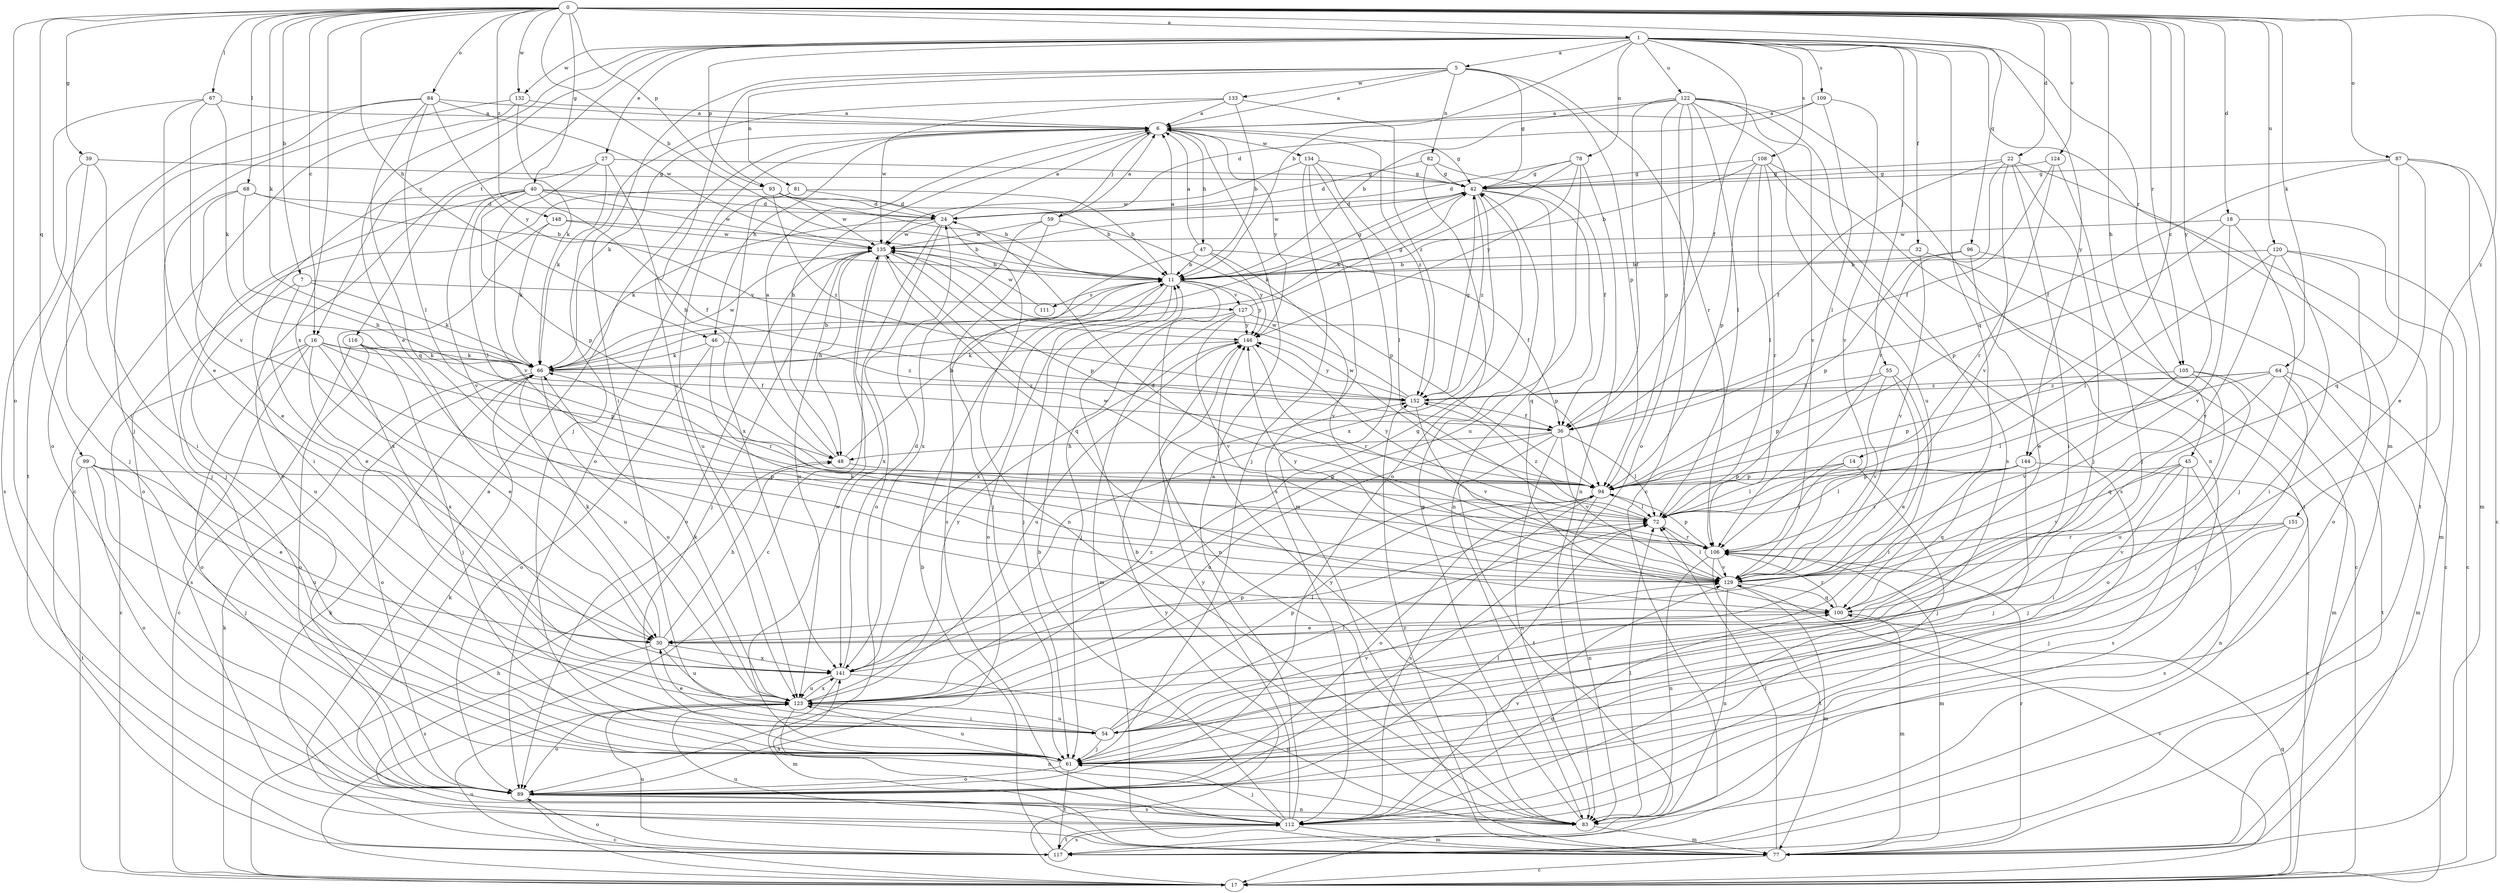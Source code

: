 strict digraph  {
0;
1;
5;
6;
7;
11;
14;
16;
17;
18;
22;
24;
27;
30;
32;
36;
39;
40;
42;
45;
46;
47;
48;
54;
55;
59;
61;
64;
66;
67;
68;
72;
77;
78;
81;
82;
83;
84;
87;
89;
93;
94;
96;
99;
100;
105;
106;
108;
109;
111;
112;
116;
117;
120;
122;
123;
124;
127;
129;
132;
133;
134;
135;
141;
144;
146;
148;
151;
152;
0 -> 1  [label=a];
0 -> 7  [label=b];
0 -> 11  [label=b];
0 -> 14  [label=c];
0 -> 16  [label=c];
0 -> 18  [label=d];
0 -> 22  [label=d];
0 -> 39  [label=g];
0 -> 40  [label=g];
0 -> 45  [label=h];
0 -> 46  [label=h];
0 -> 64  [label=k];
0 -> 66  [label=k];
0 -> 67  [label=l];
0 -> 68  [label=l];
0 -> 84  [label=o];
0 -> 87  [label=o];
0 -> 89  [label=o];
0 -> 93  [label=p];
0 -> 96  [label=q];
0 -> 99  [label=q];
0 -> 105  [label=r];
0 -> 120  [label=u];
0 -> 124  [label=v];
0 -> 132  [label=w];
0 -> 141  [label=x];
0 -> 144  [label=y];
0 -> 148  [label=z];
0 -> 151  [label=z];
1 -> 5  [label=a];
1 -> 11  [label=b];
1 -> 16  [label=c];
1 -> 27  [label=e];
1 -> 30  [label=e];
1 -> 32  [label=f];
1 -> 36  [label=f];
1 -> 55  [label=j];
1 -> 77  [label=m];
1 -> 78  [label=n];
1 -> 93  [label=p];
1 -> 100  [label=q];
1 -> 105  [label=r];
1 -> 108  [label=s];
1 -> 109  [label=s];
1 -> 116  [label=t];
1 -> 122  [label=u];
1 -> 132  [label=w];
1 -> 144  [label=y];
5 -> 6  [label=a];
5 -> 42  [label=g];
5 -> 54  [label=i];
5 -> 81  [label=n];
5 -> 82  [label=n];
5 -> 94  [label=p];
5 -> 106  [label=r];
5 -> 123  [label=u];
5 -> 133  [label=w];
6 -> 42  [label=g];
6 -> 46  [label=h];
6 -> 47  [label=h];
6 -> 48  [label=h];
6 -> 59  [label=j];
6 -> 66  [label=k];
6 -> 89  [label=o];
6 -> 134  [label=w];
6 -> 146  [label=y];
6 -> 152  [label=z];
7 -> 30  [label=e];
7 -> 66  [label=k];
7 -> 123  [label=u];
7 -> 127  [label=v];
11 -> 6  [label=a];
11 -> 42  [label=g];
11 -> 61  [label=j];
11 -> 83  [label=n];
11 -> 89  [label=o];
11 -> 111  [label=s];
11 -> 127  [label=v];
11 -> 141  [label=x];
11 -> 146  [label=y];
14 -> 61  [label=j];
14 -> 72  [label=l];
14 -> 94  [label=p];
14 -> 106  [label=r];
16 -> 17  [label=c];
16 -> 30  [label=e];
16 -> 36  [label=f];
16 -> 66  [label=k];
16 -> 89  [label=o];
16 -> 94  [label=p];
16 -> 112  [label=s];
16 -> 141  [label=x];
17 -> 48  [label=h];
17 -> 66  [label=k];
17 -> 100  [label=q];
17 -> 123  [label=u];
17 -> 129  [label=v];
17 -> 146  [label=y];
18 -> 61  [label=j];
18 -> 77  [label=m];
18 -> 94  [label=p];
18 -> 129  [label=v];
18 -> 135  [label=w];
22 -> 36  [label=f];
22 -> 42  [label=g];
22 -> 54  [label=i];
22 -> 61  [label=j];
22 -> 106  [label=r];
22 -> 117  [label=t];
22 -> 129  [label=v];
24 -> 6  [label=a];
24 -> 17  [label=c];
24 -> 66  [label=k];
24 -> 83  [label=n];
24 -> 89  [label=o];
24 -> 135  [label=w];
27 -> 42  [label=g];
27 -> 48  [label=h];
27 -> 66  [label=k];
27 -> 89  [label=o];
27 -> 129  [label=v];
30 -> 48  [label=h];
30 -> 66  [label=k];
30 -> 112  [label=s];
30 -> 123  [label=u];
30 -> 141  [label=x];
32 -> 11  [label=b];
32 -> 17  [label=c];
32 -> 129  [label=v];
36 -> 48  [label=h];
36 -> 72  [label=l];
36 -> 83  [label=n];
36 -> 117  [label=t];
36 -> 123  [label=u];
36 -> 129  [label=v];
39 -> 42  [label=g];
39 -> 54  [label=i];
39 -> 61  [label=j];
39 -> 112  [label=s];
40 -> 11  [label=b];
40 -> 24  [label=d];
40 -> 36  [label=f];
40 -> 54  [label=i];
40 -> 61  [label=j];
40 -> 72  [label=l];
40 -> 94  [label=p];
40 -> 129  [label=v];
40 -> 135  [label=w];
42 -> 24  [label=d];
42 -> 66  [label=k];
42 -> 83  [label=n];
42 -> 100  [label=q];
42 -> 135  [label=w];
42 -> 141  [label=x];
42 -> 152  [label=z];
45 -> 54  [label=i];
45 -> 61  [label=j];
45 -> 83  [label=n];
45 -> 94  [label=p];
45 -> 112  [label=s];
45 -> 129  [label=v];
46 -> 66  [label=k];
46 -> 89  [label=o];
46 -> 106  [label=r];
46 -> 152  [label=z];
47 -> 6  [label=a];
47 -> 11  [label=b];
47 -> 36  [label=f];
47 -> 61  [label=j];
47 -> 129  [label=v];
47 -> 146  [label=y];
48 -> 6  [label=a];
48 -> 11  [label=b];
48 -> 94  [label=p];
54 -> 30  [label=e];
54 -> 61  [label=j];
54 -> 72  [label=l];
54 -> 94  [label=p];
54 -> 123  [label=u];
54 -> 129  [label=v];
55 -> 30  [label=e];
55 -> 54  [label=i];
55 -> 94  [label=p];
55 -> 129  [label=v];
55 -> 152  [label=z];
59 -> 6  [label=a];
59 -> 94  [label=p];
59 -> 112  [label=s];
59 -> 135  [label=w];
59 -> 141  [label=x];
61 -> 89  [label=o];
61 -> 117  [label=t];
61 -> 123  [label=u];
61 -> 135  [label=w];
64 -> 61  [label=j];
64 -> 72  [label=l];
64 -> 77  [label=m];
64 -> 94  [label=p];
64 -> 100  [label=q];
64 -> 117  [label=t];
64 -> 152  [label=z];
66 -> 11  [label=b];
66 -> 89  [label=o];
66 -> 123  [label=u];
66 -> 135  [label=w];
66 -> 152  [label=z];
67 -> 6  [label=a];
67 -> 30  [label=e];
67 -> 54  [label=i];
67 -> 66  [label=k];
67 -> 129  [label=v];
68 -> 11  [label=b];
68 -> 24  [label=d];
68 -> 30  [label=e];
68 -> 48  [label=h];
68 -> 61  [label=j];
72 -> 106  [label=r];
72 -> 146  [label=y];
72 -> 152  [label=z];
77 -> 17  [label=c];
77 -> 66  [label=k];
77 -> 72  [label=l];
77 -> 106  [label=r];
77 -> 123  [label=u];
77 -> 152  [label=z];
78 -> 24  [label=d];
78 -> 42  [label=g];
78 -> 66  [label=k];
78 -> 83  [label=n];
78 -> 123  [label=u];
78 -> 146  [label=y];
81 -> 11  [label=b];
81 -> 24  [label=d];
81 -> 123  [label=u];
81 -> 141  [label=x];
82 -> 24  [label=d];
82 -> 36  [label=f];
82 -> 42  [label=g];
82 -> 89  [label=o];
83 -> 11  [label=b];
83 -> 42  [label=g];
83 -> 66  [label=k];
83 -> 72  [label=l];
83 -> 77  [label=m];
83 -> 146  [label=y];
84 -> 6  [label=a];
84 -> 61  [label=j];
84 -> 72  [label=l];
84 -> 100  [label=q];
84 -> 117  [label=t];
84 -> 135  [label=w];
84 -> 146  [label=y];
87 -> 17  [label=c];
87 -> 30  [label=e];
87 -> 36  [label=f];
87 -> 42  [label=g];
87 -> 77  [label=m];
87 -> 100  [label=q];
89 -> 17  [label=c];
89 -> 72  [label=l];
89 -> 83  [label=n];
89 -> 112  [label=s];
93 -> 11  [label=b];
93 -> 24  [label=d];
93 -> 89  [label=o];
93 -> 135  [label=w];
93 -> 152  [label=z];
94 -> 72  [label=l];
94 -> 83  [label=n];
94 -> 89  [label=o];
94 -> 112  [label=s];
94 -> 135  [label=w];
96 -> 11  [label=b];
96 -> 17  [label=c];
96 -> 30  [label=e];
96 -> 94  [label=p];
99 -> 30  [label=e];
99 -> 61  [label=j];
99 -> 89  [label=o];
99 -> 94  [label=p];
99 -> 117  [label=t];
99 -> 123  [label=u];
100 -> 30  [label=e];
100 -> 77  [label=m];
100 -> 106  [label=r];
105 -> 77  [label=m];
105 -> 89  [label=o];
105 -> 123  [label=u];
105 -> 129  [label=v];
105 -> 152  [label=z];
106 -> 24  [label=d];
106 -> 77  [label=m];
106 -> 83  [label=n];
106 -> 94  [label=p];
106 -> 117  [label=t];
106 -> 129  [label=v];
106 -> 135  [label=w];
108 -> 11  [label=b];
108 -> 42  [label=g];
108 -> 72  [label=l];
108 -> 94  [label=p];
108 -> 106  [label=r];
108 -> 112  [label=s];
108 -> 117  [label=t];
109 -> 6  [label=a];
109 -> 24  [label=d];
109 -> 72  [label=l];
109 -> 129  [label=v];
111 -> 135  [label=w];
112 -> 6  [label=a];
112 -> 11  [label=b];
112 -> 61  [label=j];
112 -> 77  [label=m];
112 -> 100  [label=q];
112 -> 117  [label=t];
112 -> 129  [label=v];
112 -> 141  [label=x];
112 -> 146  [label=y];
116 -> 17  [label=c];
116 -> 61  [label=j];
116 -> 66  [label=k];
116 -> 89  [label=o];
116 -> 123  [label=u];
117 -> 6  [label=a];
117 -> 11  [label=b];
117 -> 89  [label=o];
117 -> 112  [label=s];
117 -> 123  [label=u];
120 -> 11  [label=b];
120 -> 17  [label=c];
120 -> 54  [label=i];
120 -> 72  [label=l];
120 -> 89  [label=o];
120 -> 129  [label=v];
122 -> 6  [label=a];
122 -> 11  [label=b];
122 -> 17  [label=c];
122 -> 36  [label=f];
122 -> 72  [label=l];
122 -> 83  [label=n];
122 -> 89  [label=o];
122 -> 94  [label=p];
122 -> 112  [label=s];
122 -> 123  [label=u];
122 -> 129  [label=v];
123 -> 54  [label=i];
123 -> 66  [label=k];
123 -> 83  [label=n];
123 -> 89  [label=o];
123 -> 94  [label=p];
123 -> 141  [label=x];
123 -> 146  [label=y];
123 -> 152  [label=z];
124 -> 36  [label=f];
124 -> 42  [label=g];
124 -> 61  [label=j];
124 -> 106  [label=r];
127 -> 42  [label=g];
127 -> 61  [label=j];
127 -> 77  [label=m];
127 -> 94  [label=p];
127 -> 129  [label=v];
127 -> 146  [label=y];
129 -> 66  [label=k];
129 -> 72  [label=l];
129 -> 77  [label=m];
129 -> 83  [label=n];
129 -> 100  [label=q];
129 -> 146  [label=y];
132 -> 6  [label=a];
132 -> 17  [label=c];
132 -> 66  [label=k];
132 -> 89  [label=o];
133 -> 6  [label=a];
133 -> 11  [label=b];
133 -> 61  [label=j];
133 -> 135  [label=w];
133 -> 152  [label=z];
134 -> 42  [label=g];
134 -> 61  [label=j];
134 -> 72  [label=l];
134 -> 77  [label=m];
134 -> 112  [label=s];
134 -> 135  [label=w];
135 -> 11  [label=b];
135 -> 48  [label=h];
135 -> 61  [label=j];
135 -> 89  [label=o];
135 -> 94  [label=p];
135 -> 100  [label=q];
135 -> 123  [label=u];
135 -> 141  [label=x];
141 -> 24  [label=d];
141 -> 42  [label=g];
141 -> 72  [label=l];
141 -> 77  [label=m];
141 -> 83  [label=n];
141 -> 123  [label=u];
144 -> 17  [label=c];
144 -> 61  [label=j];
144 -> 72  [label=l];
144 -> 94  [label=p];
144 -> 100  [label=q];
144 -> 106  [label=r];
146 -> 66  [label=k];
146 -> 106  [label=r];
146 -> 123  [label=u];
148 -> 11  [label=b];
148 -> 66  [label=k];
148 -> 135  [label=w];
148 -> 141  [label=x];
151 -> 61  [label=j];
151 -> 106  [label=r];
151 -> 112  [label=s];
151 -> 129  [label=v];
152 -> 36  [label=f];
152 -> 42  [label=g];
152 -> 129  [label=v];
152 -> 135  [label=w];
152 -> 146  [label=y];
}
